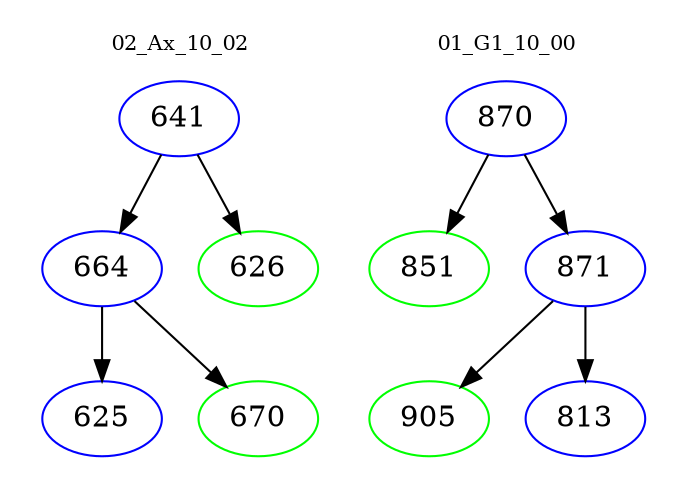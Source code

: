 digraph{
subgraph cluster_0 {
color = white
label = "02_Ax_10_02";
fontsize=10;
T0_641 [label="641", color="blue"]
T0_641 -> T0_664 [color="black"]
T0_664 [label="664", color="blue"]
T0_664 -> T0_625 [color="black"]
T0_625 [label="625", color="blue"]
T0_664 -> T0_670 [color="black"]
T0_670 [label="670", color="green"]
T0_641 -> T0_626 [color="black"]
T0_626 [label="626", color="green"]
}
subgraph cluster_1 {
color = white
label = "01_G1_10_00";
fontsize=10;
T1_870 [label="870", color="blue"]
T1_870 -> T1_851 [color="black"]
T1_851 [label="851", color="green"]
T1_870 -> T1_871 [color="black"]
T1_871 [label="871", color="blue"]
T1_871 -> T1_905 [color="black"]
T1_905 [label="905", color="green"]
T1_871 -> T1_813 [color="black"]
T1_813 [label="813", color="blue"]
}
}
